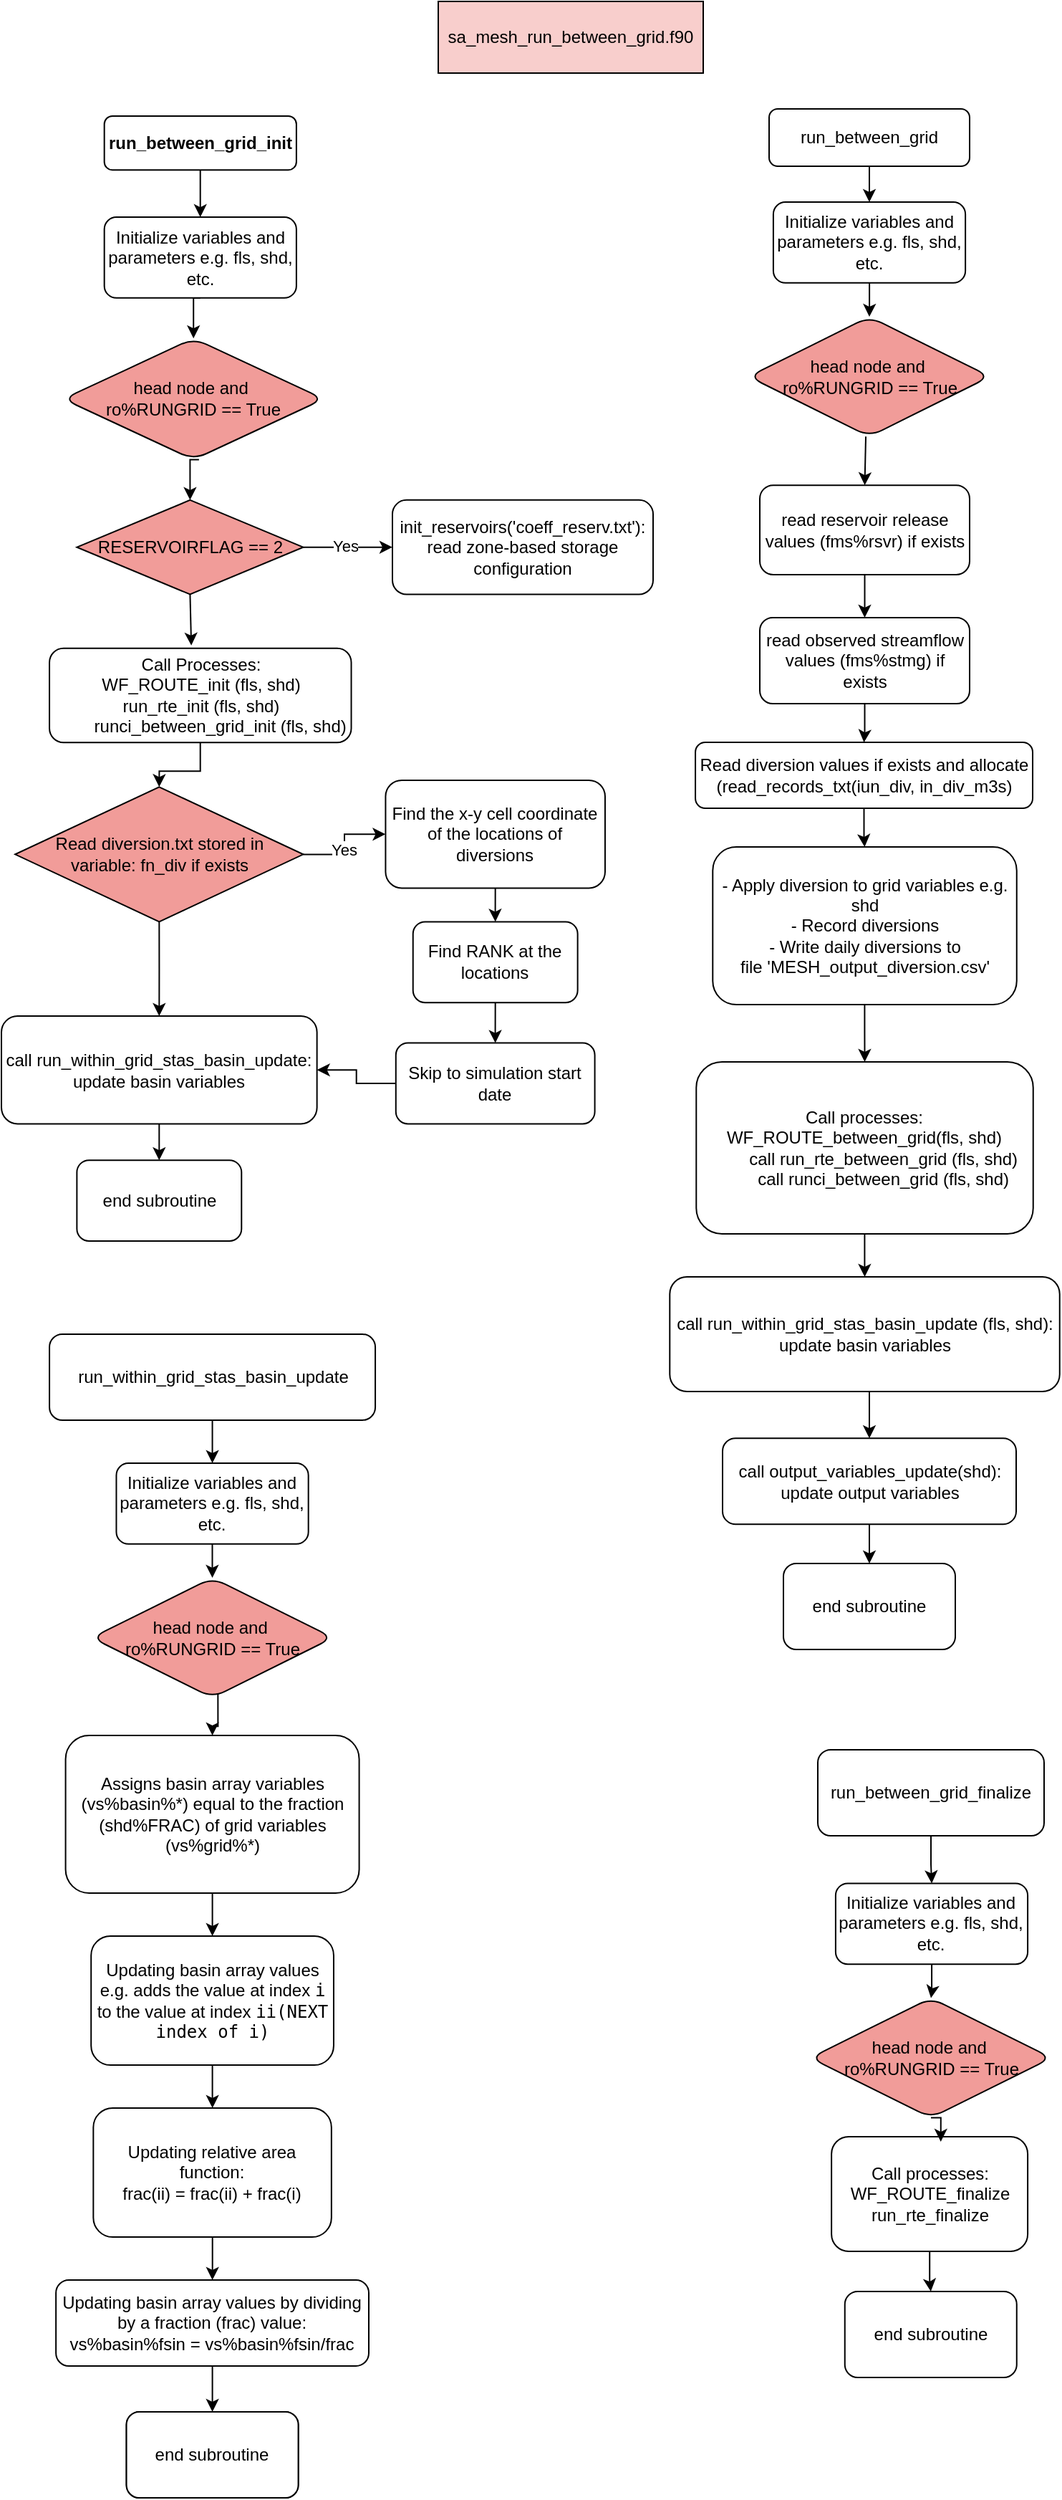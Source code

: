 <mxfile version="24.7.12">
  <diagram name="Page-1" id="10xUOoZB6ZYBFLNR_NRF">
    <mxGraphModel dx="977" dy="370" grid="1" gridSize="10" guides="1" tooltips="1" connect="1" arrows="1" fold="1" page="1" pageScale="1" pageWidth="850" pageHeight="1100" math="0" shadow="0">
      <root>
        <mxCell id="0" />
        <mxCell id="1" parent="0" />
        <mxCell id="wEJVVZ1OubtGXcDkp_JM-1" value="sa_mesh_run_between_grid.f90" style="rounded=0;whiteSpace=wrap;html=1;fillColor=#F8CECC;" parent="1" vertex="1">
          <mxGeometry x="325" y="10" width="185" height="50" as="geometry" />
        </mxCell>
        <mxCell id="7oljmgm_8Q_aeO7kgqim-68" value="" style="group" vertex="1" connectable="0" parent="1">
          <mxGeometry x="20" y="90" width="455" height="785.0" as="geometry" />
        </mxCell>
        <mxCell id="7oljmgm_8Q_aeO7kgqim-2" value="" style="edgeStyle=orthogonalEdgeStyle;rounded=0;orthogonalLoop=1;jettySize=auto;html=1;" edge="1" parent="7oljmgm_8Q_aeO7kgqim-68" source="wEJVVZ1OubtGXcDkp_JM-2" target="7oljmgm_8Q_aeO7kgqim-1">
          <mxGeometry relative="1" as="geometry" />
        </mxCell>
        <mxCell id="wEJVVZ1OubtGXcDkp_JM-2" value="run_between_grid_init" style="rounded=1;whiteSpace=wrap;html=1;fontStyle=1" parent="7oljmgm_8Q_aeO7kgqim-68" vertex="1">
          <mxGeometry x="71.842" width="134.105" height="37.605" as="geometry" />
        </mxCell>
        <mxCell id="wEJVVZ1OubtGXcDkp_JM-3" value="init_reservoirs(&#39;coeff_reserv.txt&#39;):&lt;div&gt;read zone-based storage configuration&lt;/div&gt;" style="whiteSpace=wrap;html=1;rounded=1;" parent="7oljmgm_8Q_aeO7kgqim-68" vertex="1">
          <mxGeometry x="273" y="267.934" width="182.0" height="65.808" as="geometry" />
        </mxCell>
        <mxCell id="7oljmgm_8Q_aeO7kgqim-8" style="edgeStyle=orthogonalEdgeStyle;rounded=0;orthogonalLoop=1;jettySize=auto;html=1;exitX=1;exitY=0.5;exitDx=0;exitDy=0;entryX=0;entryY=0.5;entryDx=0;entryDy=0;" edge="1" parent="7oljmgm_8Q_aeO7kgqim-68" source="wEJVVZ1OubtGXcDkp_JM-5" target="wEJVVZ1OubtGXcDkp_JM-3">
          <mxGeometry relative="1" as="geometry" />
        </mxCell>
        <mxCell id="7oljmgm_8Q_aeO7kgqim-9" value="Yes" style="edgeLabel;html=1;align=center;verticalAlign=middle;resizable=0;points=[];" vertex="1" connectable="0" parent="7oljmgm_8Q_aeO7kgqim-8">
          <mxGeometry x="-0.056" y="1" relative="1" as="geometry">
            <mxPoint as="offset" />
          </mxGeometry>
        </mxCell>
        <mxCell id="wEJVVZ1OubtGXcDkp_JM-5" value="RESERVOIRFLAG == 2" style="rhombus;whiteSpace=wrap;html=1;fillColor=#F19C99;" parent="7oljmgm_8Q_aeO7kgqim-68" vertex="1">
          <mxGeometry x="52.684" y="267.934" width="158.053" height="65.808" as="geometry" />
        </mxCell>
        <mxCell id="wEJVVZ1OubtGXcDkp_JM-13" value="" style="edgeStyle=orthogonalEdgeStyle;rounded=0;orthogonalLoop=1;jettySize=auto;html=1;entryX=0.5;entryY=0;entryDx=0;entryDy=0;" parent="7oljmgm_8Q_aeO7kgqim-68" source="wEJVVZ1OubtGXcDkp_JM-10" target="7oljmgm_8Q_aeO7kgqim-14" edge="1">
          <mxGeometry relative="1" as="geometry">
            <mxPoint x="138.895" y="465.359" as="targetPoint" />
          </mxGeometry>
        </mxCell>
        <mxCell id="wEJVVZ1OubtGXcDkp_JM-10" value="Call Processes:&lt;div&gt;&lt;div&gt;WF_ROUTE_init&amp;nbsp;(fls, shd)&lt;/div&gt;&lt;div&gt;run_rte_init&amp;nbsp;(fls, shd)&lt;/div&gt;&lt;div&gt;&amp;nbsp; &amp;nbsp; &amp;nbsp; &amp;nbsp; runci_between_grid_init&amp;nbsp;(fls, shd)&lt;/div&gt;&lt;/div&gt;" style="rounded=1;whiteSpace=wrap;html=1;" parent="7oljmgm_8Q_aeO7kgqim-68" vertex="1">
          <mxGeometry x="33.526" y="371.347" width="210.737" height="65.808" as="geometry" />
        </mxCell>
        <mxCell id="wEJVVZ1OubtGXcDkp_JM-14" value="Find the x-y cell coordinate of the locations of diversions" style="whiteSpace=wrap;html=1;rounded=1;" parent="7oljmgm_8Q_aeO7kgqim-68" vertex="1">
          <mxGeometry x="268.21" y="463.479" width="153.263" height="75.21" as="geometry" />
        </mxCell>
        <mxCell id="wEJVVZ1OubtGXcDkp_JM-24" value="" style="edgeStyle=orthogonalEdgeStyle;rounded=0;orthogonalLoop=1;jettySize=auto;html=1;" parent="7oljmgm_8Q_aeO7kgqim-68" source="wEJVVZ1OubtGXcDkp_JM-21" target="wEJVVZ1OubtGXcDkp_JM-23" edge="1">
          <mxGeometry relative="1" as="geometry" />
        </mxCell>
        <mxCell id="wEJVVZ1OubtGXcDkp_JM-21" value="call run_within_grid_stas_basin_update:&lt;div&gt;update basin variables&lt;/div&gt;" style="whiteSpace=wrap;html=1;rounded=1;" parent="7oljmgm_8Q_aeO7kgqim-68" vertex="1">
          <mxGeometry y="628" width="220.316" height="75.21" as="geometry" />
        </mxCell>
        <mxCell id="wEJVVZ1OubtGXcDkp_JM-23" value="end subroutine" style="whiteSpace=wrap;html=1;rounded=1;" parent="7oljmgm_8Q_aeO7kgqim-68" vertex="1">
          <mxGeometry x="52.684" y="728.593" width="114.947" height="56.407" as="geometry" />
        </mxCell>
        <mxCell id="Qatt-AjyccafXuUgTQb3-5" style="edgeStyle=orthogonalEdgeStyle;rounded=0;orthogonalLoop=1;jettySize=auto;html=1;entryX=0.5;entryY=0;entryDx=0;entryDy=0;" parent="7oljmgm_8Q_aeO7kgqim-68" target="wEJVVZ1OubtGXcDkp_JM-5" edge="1">
          <mxGeometry relative="1" as="geometry">
            <mxPoint x="137.937" y="239.731" as="sourcePoint" />
          </mxGeometry>
        </mxCell>
        <mxCell id="7oljmgm_8Q_aeO7kgqim-11" style="edgeStyle=orthogonalEdgeStyle;rounded=0;orthogonalLoop=1;jettySize=auto;html=1;exitX=0.5;exitY=1;exitDx=0;exitDy=0;entryX=0.5;entryY=0;entryDx=0;entryDy=0;" edge="1" parent="7oljmgm_8Q_aeO7kgqim-68" source="7oljmgm_8Q_aeO7kgqim-1" target="7oljmgm_8Q_aeO7kgqim-4">
          <mxGeometry relative="1" as="geometry" />
        </mxCell>
        <mxCell id="7oljmgm_8Q_aeO7kgqim-1" value="Initialize variables and parameters e.g. fls, shd, etc." style="rounded=1;whiteSpace=wrap;html=1;" vertex="1" parent="7oljmgm_8Q_aeO7kgqim-68">
          <mxGeometry x="71.842" y="70.509" width="134.105" height="56.407" as="geometry" />
        </mxCell>
        <mxCell id="7oljmgm_8Q_aeO7kgqim-4" value="head node and&amp;nbsp;&lt;div&gt;ro%RUNGRID == True&lt;/div&gt;" style="rhombus;whiteSpace=wrap;html=1;rounded=1;fillColor=#F19C99;" vertex="1" parent="7oljmgm_8Q_aeO7kgqim-68">
          <mxGeometry x="43.105" y="155.12" width="182.0" height="84.611" as="geometry" />
        </mxCell>
        <mxCell id="7oljmgm_8Q_aeO7kgqim-7" style="edgeStyle=orthogonalEdgeStyle;rounded=0;orthogonalLoop=1;jettySize=auto;html=1;exitX=0.5;exitY=1;exitDx=0;exitDy=0;entryX=0.47;entryY=-0.029;entryDx=0;entryDy=0;entryPerimeter=0;" edge="1" parent="7oljmgm_8Q_aeO7kgqim-68" source="wEJVVZ1OubtGXcDkp_JM-5" target="wEJVVZ1OubtGXcDkp_JM-10">
          <mxGeometry relative="1" as="geometry" />
        </mxCell>
        <mxCell id="7oljmgm_8Q_aeO7kgqim-16" style="edgeStyle=orthogonalEdgeStyle;rounded=0;orthogonalLoop=1;jettySize=auto;html=1;exitX=0.5;exitY=1;exitDx=0;exitDy=0;entryX=0.5;entryY=0;entryDx=0;entryDy=0;" edge="1" parent="7oljmgm_8Q_aeO7kgqim-68" source="7oljmgm_8Q_aeO7kgqim-14" target="wEJVVZ1OubtGXcDkp_JM-21">
          <mxGeometry relative="1" as="geometry" />
        </mxCell>
        <mxCell id="7oljmgm_8Q_aeO7kgqim-18" value="" style="edgeStyle=orthogonalEdgeStyle;rounded=0;orthogonalLoop=1;jettySize=auto;html=1;" edge="1" parent="7oljmgm_8Q_aeO7kgqim-68" source="7oljmgm_8Q_aeO7kgqim-14" target="wEJVVZ1OubtGXcDkp_JM-14">
          <mxGeometry relative="1" as="geometry" />
        </mxCell>
        <mxCell id="7oljmgm_8Q_aeO7kgqim-19" value="Yes" style="edgeLabel;html=1;align=center;verticalAlign=middle;resizable=0;points=[];" vertex="1" connectable="0" parent="7oljmgm_8Q_aeO7kgqim-18">
          <mxGeometry x="-0.089" y="1" relative="1" as="geometry">
            <mxPoint as="offset" />
          </mxGeometry>
        </mxCell>
        <mxCell id="7oljmgm_8Q_aeO7kgqim-14" value="Read&amp;nbsp;diversion.txt stored in variable:&amp;nbsp;fn_div if exists" style="rhombus;whiteSpace=wrap;html=1;fillColor=#F19C99;" vertex="1" parent="7oljmgm_8Q_aeO7kgqim-68">
          <mxGeometry x="9.579" y="468.18" width="201.158" height="94.012" as="geometry" />
        </mxCell>
        <mxCell id="wEJVVZ1OubtGXcDkp_JM-19" value="Skip to simulation start date" style="whiteSpace=wrap;html=1;rounded=1;" parent="7oljmgm_8Q_aeO7kgqim-68" vertex="1">
          <mxGeometry x="275.394" y="646.801" width="138.895" height="56.407" as="geometry" />
        </mxCell>
        <mxCell id="7oljmgm_8Q_aeO7kgqim-17" style="edgeStyle=orthogonalEdgeStyle;rounded=0;orthogonalLoop=1;jettySize=auto;html=1;exitX=0;exitY=0.5;exitDx=0;exitDy=0;entryX=1;entryY=0.5;entryDx=0;entryDy=0;" edge="1" parent="7oljmgm_8Q_aeO7kgqim-68" source="wEJVVZ1OubtGXcDkp_JM-19" target="wEJVVZ1OubtGXcDkp_JM-21">
          <mxGeometry relative="1" as="geometry" />
        </mxCell>
        <mxCell id="wEJVVZ1OubtGXcDkp_JM-16" value="Find RANK at the locations" style="whiteSpace=wrap;html=1;rounded=1;" parent="7oljmgm_8Q_aeO7kgqim-68" vertex="1">
          <mxGeometry x="287.368" y="562.192" width="114.947" height="56.407" as="geometry" />
        </mxCell>
        <mxCell id="wEJVVZ1OubtGXcDkp_JM-20" value="" style="edgeStyle=orthogonalEdgeStyle;rounded=0;orthogonalLoop=1;jettySize=auto;html=1;exitX=0.5;exitY=1;exitDx=0;exitDy=0;" parent="7oljmgm_8Q_aeO7kgqim-68" source="wEJVVZ1OubtGXcDkp_JM-16" target="wEJVVZ1OubtGXcDkp_JM-19" edge="1">
          <mxGeometry relative="1" as="geometry">
            <mxPoint x="324.655" y="526.883" as="sourcePoint" />
          </mxGeometry>
        </mxCell>
        <mxCell id="wEJVVZ1OubtGXcDkp_JM-17" value="" style="edgeStyle=orthogonalEdgeStyle;rounded=0;orthogonalLoop=1;jettySize=auto;html=1;exitX=0.5;exitY=1;exitDx=0;exitDy=0;" parent="7oljmgm_8Q_aeO7kgqim-68" source="wEJVVZ1OubtGXcDkp_JM-14" target="wEJVVZ1OubtGXcDkp_JM-16" edge="1">
          <mxGeometry relative="1" as="geometry">
            <mxPoint x="535.427" y="489.279" as="sourcePoint" />
          </mxGeometry>
        </mxCell>
        <mxCell id="7oljmgm_8Q_aeO7kgqim-69" value="" style="group" vertex="1" connectable="0" parent="1">
          <mxGeometry x="53.53" y="940" width="227.5" height="812" as="geometry" />
        </mxCell>
        <mxCell id="7oljmgm_8Q_aeO7kgqim-61" style="edgeStyle=orthogonalEdgeStyle;rounded=0;orthogonalLoop=1;jettySize=auto;html=1;exitX=0.5;exitY=1;exitDx=0;exitDy=0;entryX=0.5;entryY=0;entryDx=0;entryDy=0;" edge="1" parent="7oljmgm_8Q_aeO7kgqim-69" source="Qatt-AjyccafXuUgTQb3-1" target="7oljmgm_8Q_aeO7kgqim-55">
          <mxGeometry relative="1" as="geometry" />
        </mxCell>
        <mxCell id="Qatt-AjyccafXuUgTQb3-1" value="run_within_grid_stas_basin_update" style="rounded=1;whiteSpace=wrap;html=1;" parent="7oljmgm_8Q_aeO7kgqim-69" vertex="1">
          <mxGeometry width="227.5" height="60" as="geometry" />
        </mxCell>
        <mxCell id="Qatt-AjyccafXuUgTQb3-12" value="" style="edgeStyle=orthogonalEdgeStyle;rounded=0;orthogonalLoop=1;jettySize=auto;html=1;exitX=0.523;exitY=0.92;exitDx=0;exitDy=0;exitPerimeter=0;" parent="7oljmgm_8Q_aeO7kgqim-69" source="7oljmgm_8Q_aeO7kgqim-56" target="Qatt-AjyccafXuUgTQb3-11" edge="1">
          <mxGeometry relative="1" as="geometry">
            <mxPoint x="113.798" y="250" as="sourcePoint" />
          </mxGeometry>
        </mxCell>
        <mxCell id="Qatt-AjyccafXuUgTQb3-14" value="" style="edgeStyle=orthogonalEdgeStyle;rounded=0;orthogonalLoop=1;jettySize=auto;html=1;" parent="7oljmgm_8Q_aeO7kgqim-69" source="Qatt-AjyccafXuUgTQb3-11" target="Qatt-AjyccafXuUgTQb3-13" edge="1">
          <mxGeometry relative="1" as="geometry" />
        </mxCell>
        <mxCell id="Qatt-AjyccafXuUgTQb3-11" value="Assigns basin array variables (vs%basin%*) equal to the fraction (shd%FRAC) of grid variables (vs%grid%*)" style="whiteSpace=wrap;html=1;rounded=1;" parent="7oljmgm_8Q_aeO7kgqim-69" vertex="1">
          <mxGeometry x="11.26" y="280" width="205" height="110" as="geometry" />
        </mxCell>
        <mxCell id="Qatt-AjyccafXuUgTQb3-16" value="" style="edgeStyle=orthogonalEdgeStyle;rounded=0;orthogonalLoop=1;jettySize=auto;html=1;" parent="7oljmgm_8Q_aeO7kgqim-69" source="Qatt-AjyccafXuUgTQb3-13" target="Qatt-AjyccafXuUgTQb3-15" edge="1">
          <mxGeometry relative="1" as="geometry" />
        </mxCell>
        <mxCell id="Qatt-AjyccafXuUgTQb3-13" value="Updating basin array values&lt;div&gt;e.g. a&lt;span style=&quot;background-color: initial;&quot;&gt;dds the value at index &lt;/span&gt;&lt;code style=&quot;background-color: initial;&quot;&gt;i&lt;/code&gt;&lt;span style=&quot;background-color: initial;&quot;&gt; to the value at index &lt;/span&gt;&lt;code style=&quot;background-color: initial;&quot;&gt;ii(NEXT index of i)&lt;br&gt;&lt;/code&gt;&lt;/div&gt;" style="whiteSpace=wrap;html=1;rounded=1;" parent="7oljmgm_8Q_aeO7kgqim-69" vertex="1">
          <mxGeometry x="29.08" y="420" width="169.37" height="90" as="geometry" />
        </mxCell>
        <mxCell id="Qatt-AjyccafXuUgTQb3-18" value="" style="edgeStyle=orthogonalEdgeStyle;rounded=0;orthogonalLoop=1;jettySize=auto;html=1;" parent="7oljmgm_8Q_aeO7kgqim-69" source="Qatt-AjyccafXuUgTQb3-15" target="Qatt-AjyccafXuUgTQb3-17" edge="1">
          <mxGeometry relative="1" as="geometry" />
        </mxCell>
        <mxCell id="Qatt-AjyccafXuUgTQb3-15" value="Updating relative area function:&lt;div&gt;frac(ii) = frac(ii) + frac(i)&lt;br&gt;&lt;/div&gt;" style="whiteSpace=wrap;html=1;rounded=1;" parent="7oljmgm_8Q_aeO7kgqim-69" vertex="1">
          <mxGeometry x="30.64" y="540" width="166.25" height="90" as="geometry" />
        </mxCell>
        <mxCell id="Qatt-AjyccafXuUgTQb3-26" value="" style="edgeStyle=orthogonalEdgeStyle;rounded=0;orthogonalLoop=1;jettySize=auto;html=1;" parent="7oljmgm_8Q_aeO7kgqim-69" source="Qatt-AjyccafXuUgTQb3-17" target="Qatt-AjyccafXuUgTQb3-25" edge="1">
          <mxGeometry relative="1" as="geometry" />
        </mxCell>
        <mxCell id="Qatt-AjyccafXuUgTQb3-17" value="Updating basin array values by dividing by a fraction (frac) value:&lt;br&gt;vs%basin%fsin = vs%basin%fsin/frac" style="whiteSpace=wrap;html=1;rounded=1;" parent="7oljmgm_8Q_aeO7kgqim-69" vertex="1">
          <mxGeometry x="4.54" y="660" width="218.43" height="60" as="geometry" />
        </mxCell>
        <mxCell id="Qatt-AjyccafXuUgTQb3-25" value="end subroutine" style="whiteSpace=wrap;html=1;rounded=1;" parent="7oljmgm_8Q_aeO7kgqim-69" vertex="1">
          <mxGeometry x="53.75" y="752" width="120" height="60" as="geometry" />
        </mxCell>
        <mxCell id="Qatt-AjyccafXuUgTQb3-27" value="end subroutine" style="whiteSpace=wrap;html=1;rounded=1;" parent="7oljmgm_8Q_aeO7kgqim-69" vertex="1">
          <mxGeometry x="53.75" y="752" width="120" height="60" as="geometry" />
        </mxCell>
        <mxCell id="7oljmgm_8Q_aeO7kgqim-62" style="edgeStyle=orthogonalEdgeStyle;rounded=0;orthogonalLoop=1;jettySize=auto;html=1;entryX=0.5;entryY=0;entryDx=0;entryDy=0;" edge="1" parent="7oljmgm_8Q_aeO7kgqim-69" source="7oljmgm_8Q_aeO7kgqim-55" target="7oljmgm_8Q_aeO7kgqim-56">
          <mxGeometry relative="1" as="geometry" />
        </mxCell>
        <mxCell id="7oljmgm_8Q_aeO7kgqim-55" value="Initialize variables and parameters e.g. fls, shd, etc." style="rounded=1;whiteSpace=wrap;html=1;" vertex="1" parent="7oljmgm_8Q_aeO7kgqim-69">
          <mxGeometry x="46.702" y="89.999" width="134.105" height="56.407" as="geometry" />
        </mxCell>
        <mxCell id="7oljmgm_8Q_aeO7kgqim-56" value="head node and&amp;nbsp;&lt;div&gt;ro%RUNGRID == True&lt;/div&gt;" style="rhombus;whiteSpace=wrap;html=1;rounded=1;fillColor=#F19C99;" vertex="1" parent="7oljmgm_8Q_aeO7kgqim-69">
          <mxGeometry x="29.5" y="170" width="168.5" height="83.59" as="geometry" />
        </mxCell>
        <mxCell id="7oljmgm_8Q_aeO7kgqim-70" value="" style="group" vertex="1" connectable="0" parent="1">
          <mxGeometry x="584.75" y="1230" width="168.5" height="438" as="geometry" />
        </mxCell>
        <mxCell id="Qatt-AjyccafXuUgTQb3-21" value="" style="edgeStyle=orthogonalEdgeStyle;rounded=0;orthogonalLoop=1;jettySize=auto;html=1;" parent="7oljmgm_8Q_aeO7kgqim-70" source="Qatt-AjyccafXuUgTQb3-19" edge="1" target="7oljmgm_8Q_aeO7kgqim-63">
          <mxGeometry relative="1" as="geometry">
            <mxPoint x="83.25" y="92" as="targetPoint" />
          </mxGeometry>
        </mxCell>
        <mxCell id="Qatt-AjyccafXuUgTQb3-19" value="run_between_grid_finalize" style="rounded=1;whiteSpace=wrap;html=1;" parent="7oljmgm_8Q_aeO7kgqim-70" vertex="1">
          <mxGeometry x="5.25" width="158" height="60" as="geometry" />
        </mxCell>
        <mxCell id="Qatt-AjyccafXuUgTQb3-29" value="" style="edgeStyle=orthogonalEdgeStyle;rounded=0;orthogonalLoop=1;jettySize=auto;html=1;" parent="7oljmgm_8Q_aeO7kgqim-70" source="Qatt-AjyccafXuUgTQb3-23" target="Qatt-AjyccafXuUgTQb3-28" edge="1">
          <mxGeometry relative="1" as="geometry" />
        </mxCell>
        <mxCell id="Qatt-AjyccafXuUgTQb3-23" value="Call processes:&lt;div&gt;&lt;div&gt;WF_ROUTE_finalize&lt;/div&gt;&lt;div&gt;&lt;span style=&quot;background-color: initial;&quot;&gt;run_rte_finalize&lt;/span&gt;&lt;/div&gt;&lt;/div&gt;" style="whiteSpace=wrap;html=1;rounded=1;" parent="7oljmgm_8Q_aeO7kgqim-70" vertex="1">
          <mxGeometry x="14.81" y="270" width="137" height="80" as="geometry" />
        </mxCell>
        <mxCell id="Qatt-AjyccafXuUgTQb3-28" value="end subroutine" style="whiteSpace=wrap;html=1;rounded=1;" parent="7oljmgm_8Q_aeO7kgqim-70" vertex="1">
          <mxGeometry x="24.13" y="378" width="120" height="60" as="geometry" />
        </mxCell>
        <mxCell id="7oljmgm_8Q_aeO7kgqim-65" style="edgeStyle=orthogonalEdgeStyle;rounded=0;orthogonalLoop=1;jettySize=auto;html=1;entryX=0.5;entryY=0;entryDx=0;entryDy=0;" edge="1" parent="7oljmgm_8Q_aeO7kgqim-70" source="7oljmgm_8Q_aeO7kgqim-63" target="7oljmgm_8Q_aeO7kgqim-64">
          <mxGeometry relative="1" as="geometry" />
        </mxCell>
        <mxCell id="7oljmgm_8Q_aeO7kgqim-63" value="Initialize variables and parameters e.g. fls, shd, etc." style="rounded=1;whiteSpace=wrap;html=1;" vertex="1" parent="7oljmgm_8Q_aeO7kgqim-70">
          <mxGeometry x="17.702" y="93.209" width="134.105" height="56.407" as="geometry" />
        </mxCell>
        <mxCell id="7oljmgm_8Q_aeO7kgqim-64" value="head node and&amp;nbsp;&lt;div&gt;ro%RUNGRID == True&lt;/div&gt;" style="rhombus;whiteSpace=wrap;html=1;rounded=1;fillColor=#F19C99;" vertex="1" parent="7oljmgm_8Q_aeO7kgqim-70">
          <mxGeometry y="173.21" width="168.5" height="83.59" as="geometry" />
        </mxCell>
        <mxCell id="7oljmgm_8Q_aeO7kgqim-66" style="edgeStyle=orthogonalEdgeStyle;rounded=0;orthogonalLoop=1;jettySize=auto;html=1;exitX=0.5;exitY=1;exitDx=0;exitDy=0;entryX=0.557;entryY=0.044;entryDx=0;entryDy=0;entryPerimeter=0;" edge="1" parent="7oljmgm_8Q_aeO7kgqim-70" source="7oljmgm_8Q_aeO7kgqim-64" target="Qatt-AjyccafXuUgTQb3-23">
          <mxGeometry relative="1" as="geometry" />
        </mxCell>
        <mxCell id="7oljmgm_8Q_aeO7kgqim-71" value="" style="group" vertex="1" connectable="0" parent="1">
          <mxGeometry x="486.64" y="85" width="272.24" height="1075" as="geometry" />
        </mxCell>
        <mxCell id="7oljmgm_8Q_aeO7kgqim-22" style="edgeStyle=orthogonalEdgeStyle;rounded=0;orthogonalLoop=1;jettySize=auto;html=1;entryX=0.5;entryY=0;entryDx=0;entryDy=0;" edge="1" parent="7oljmgm_8Q_aeO7kgqim-71" source="wEJVVZ1OubtGXcDkp_JM-25" target="7oljmgm_8Q_aeO7kgqim-21">
          <mxGeometry relative="1" as="geometry" />
        </mxCell>
        <mxCell id="wEJVVZ1OubtGXcDkp_JM-25" value="run_between_grid" style="rounded=1;whiteSpace=wrap;html=1;" parent="7oljmgm_8Q_aeO7kgqim-71" vertex="1">
          <mxGeometry x="69.36" width="140" height="40" as="geometry" />
        </mxCell>
        <mxCell id="7oljmgm_8Q_aeO7kgqim-51" style="edgeStyle=orthogonalEdgeStyle;rounded=0;orthogonalLoop=1;jettySize=auto;html=1;entryX=0.5;entryY=0;entryDx=0;entryDy=0;" edge="1" parent="7oljmgm_8Q_aeO7kgqim-71" source="7oljmgm_8Q_aeO7kgqim-21" target="7oljmgm_8Q_aeO7kgqim-50">
          <mxGeometry relative="1" as="geometry" />
        </mxCell>
        <mxCell id="7oljmgm_8Q_aeO7kgqim-21" value="Initialize variables and parameters e.g. fls, shd, etc." style="rounded=1;whiteSpace=wrap;html=1;" vertex="1" parent="7oljmgm_8Q_aeO7kgqim-71">
          <mxGeometry x="72.312" y="64.999" width="134.105" height="56.407" as="geometry" />
        </mxCell>
        <mxCell id="7oljmgm_8Q_aeO7kgqim-50" value="head node and&amp;nbsp;&lt;div&gt;ro%RUNGRID == True&lt;/div&gt;" style="rhombus;whiteSpace=wrap;html=1;rounded=1;fillColor=#F19C99;" vertex="1" parent="7oljmgm_8Q_aeO7kgqim-71">
          <mxGeometry x="55.11" y="145" width="168.5" height="83.59" as="geometry" />
        </mxCell>
        <mxCell id="wEJVVZ1OubtGXcDkp_JM-29" value="" style="edgeStyle=orthogonalEdgeStyle;rounded=0;orthogonalLoop=1;jettySize=auto;html=1;" parent="7oljmgm_8Q_aeO7kgqim-71" source="wEJVVZ1OubtGXcDkp_JM-26" target="wEJVVZ1OubtGXcDkp_JM-28" edge="1">
          <mxGeometry relative="1" as="geometry" />
        </mxCell>
        <mxCell id="wEJVVZ1OubtGXcDkp_JM-26" value="read reservoir release values (fms%rsvr) if exists" style="whiteSpace=wrap;html=1;rounded=1;" parent="7oljmgm_8Q_aeO7kgqim-71" vertex="1">
          <mxGeometry x="62.87" y="262.59" width="146.49" height="62.41" as="geometry" />
        </mxCell>
        <mxCell id="wEJVVZ1OubtGXcDkp_JM-31" value="" style="edgeStyle=orthogonalEdgeStyle;rounded=0;orthogonalLoop=1;jettySize=auto;html=1;" parent="7oljmgm_8Q_aeO7kgqim-71" source="wEJVVZ1OubtGXcDkp_JM-28" target="wEJVVZ1OubtGXcDkp_JM-30" edge="1">
          <mxGeometry relative="1" as="geometry" />
        </mxCell>
        <mxCell id="wEJVVZ1OubtGXcDkp_JM-28" value="read observed streamflow values (fms%stmg) if exists" style="whiteSpace=wrap;html=1;rounded=1;" parent="7oljmgm_8Q_aeO7kgqim-71" vertex="1">
          <mxGeometry x="62.87" y="355" width="146.49" height="60" as="geometry" />
        </mxCell>
        <mxCell id="wEJVVZ1OubtGXcDkp_JM-33" value="" style="edgeStyle=orthogonalEdgeStyle;rounded=0;orthogonalLoop=1;jettySize=auto;html=1;" parent="7oljmgm_8Q_aeO7kgqim-71" source="wEJVVZ1OubtGXcDkp_JM-30" target="wEJVVZ1OubtGXcDkp_JM-32" edge="1">
          <mxGeometry relative="1" as="geometry" />
        </mxCell>
        <mxCell id="wEJVVZ1OubtGXcDkp_JM-30" value="Read diversion values if exists and allocate&lt;div&gt;(read_records_txt(iun_div, in_div_m3s)&lt;/div&gt;" style="whiteSpace=wrap;html=1;rounded=1;" parent="7oljmgm_8Q_aeO7kgqim-71" vertex="1">
          <mxGeometry x="17.89" y="442" width="235.49" height="46" as="geometry" />
        </mxCell>
        <mxCell id="wEJVVZ1OubtGXcDkp_JM-35" value="" style="edgeStyle=orthogonalEdgeStyle;rounded=0;orthogonalLoop=1;jettySize=auto;html=1;" parent="7oljmgm_8Q_aeO7kgqim-71" target="wEJVVZ1OubtGXcDkp_JM-34" edge="1">
          <mxGeometry relative="1" as="geometry">
            <mxPoint x="149.749" y="685" as="sourcePoint" />
          </mxGeometry>
        </mxCell>
        <mxCell id="7oljmgm_8Q_aeO7kgqim-52" style="edgeStyle=orthogonalEdgeStyle;rounded=0;orthogonalLoop=1;jettySize=auto;html=1;entryX=0.5;entryY=0;entryDx=0;entryDy=0;" edge="1" parent="7oljmgm_8Q_aeO7kgqim-71" source="wEJVVZ1OubtGXcDkp_JM-32" target="wEJVVZ1OubtGXcDkp_JM-34">
          <mxGeometry relative="1" as="geometry" />
        </mxCell>
        <mxCell id="wEJVVZ1OubtGXcDkp_JM-32" value="- Apply diversion to grid variables e.g. shd&lt;div&gt;- Record diversions&lt;/div&gt;&lt;div&gt;- Write daily diversions to file&amp;nbsp;&#39;MESH_output_diversion.csv&#39;&lt;/div&gt;" style="whiteSpace=wrap;html=1;rounded=1;" parent="7oljmgm_8Q_aeO7kgqim-71" vertex="1">
          <mxGeometry x="30" y="515" width="212.24" height="110" as="geometry" />
        </mxCell>
        <mxCell id="wEJVVZ1OubtGXcDkp_JM-38" style="edgeStyle=orthogonalEdgeStyle;rounded=0;orthogonalLoop=1;jettySize=auto;html=1;entryX=0.5;entryY=0;entryDx=0;entryDy=0;" parent="7oljmgm_8Q_aeO7kgqim-71" source="wEJVVZ1OubtGXcDkp_JM-34" edge="1" target="wEJVVZ1OubtGXcDkp_JM-37">
          <mxGeometry relative="1" as="geometry">
            <mxPoint x="134.37" y="832.59" as="targetPoint" />
          </mxGeometry>
        </mxCell>
        <mxCell id="wEJVVZ1OubtGXcDkp_JM-34" value="&lt;div&gt;Call processes:&lt;/div&gt;&lt;div&gt;WF_ROUTE_between_grid(fls, shd)&lt;/div&gt;&lt;div&gt;&amp;nbsp; &amp;nbsp; &amp;nbsp; &amp;nbsp; call run_rte_between_grid&amp;nbsp;(fls, shd)&lt;/div&gt;&lt;div&gt;&amp;nbsp; &amp;nbsp; &amp;nbsp; &amp;nbsp; call runci_between_grid&amp;nbsp;(fls, shd)&lt;/div&gt;" style="whiteSpace=wrap;html=1;rounded=1;" parent="7oljmgm_8Q_aeO7kgqim-71" vertex="1">
          <mxGeometry x="18.5" y="665" width="235.24" height="120" as="geometry" />
        </mxCell>
        <mxCell id="7oljmgm_8Q_aeO7kgqim-53" style="edgeStyle=orthogonalEdgeStyle;rounded=0;orthogonalLoop=1;jettySize=auto;html=1;exitX=0.5;exitY=1;exitDx=0;exitDy=0;entryX=0.5;entryY=0;entryDx=0;entryDy=0;" edge="1" parent="7oljmgm_8Q_aeO7kgqim-71" source="wEJVVZ1OubtGXcDkp_JM-37" target="wEJVVZ1OubtGXcDkp_JM-39">
          <mxGeometry relative="1" as="geometry" />
        </mxCell>
        <mxCell id="wEJVVZ1OubtGXcDkp_JM-37" value="call run_within_grid_stas_basin_update (fls, shd):&lt;div&gt;update basin variables&lt;/div&gt;" style="whiteSpace=wrap;html=1;rounded=1;" parent="7oljmgm_8Q_aeO7kgqim-71" vertex="1">
          <mxGeometry y="815" width="272.24" height="80" as="geometry" />
        </mxCell>
        <mxCell id="wEJVVZ1OubtGXcDkp_JM-43" value="" style="edgeStyle=orthogonalEdgeStyle;rounded=0;orthogonalLoop=1;jettySize=auto;html=1;exitX=0.5;exitY=1;exitDx=0;exitDy=0;" parent="7oljmgm_8Q_aeO7kgqim-71" target="wEJVVZ1OubtGXcDkp_JM-41" edge="1" source="wEJVVZ1OubtGXcDkp_JM-39">
          <mxGeometry relative="1" as="geometry">
            <mxPoint x="134.37" y="992.59" as="sourcePoint" />
          </mxGeometry>
        </mxCell>
        <mxCell id="wEJVVZ1OubtGXcDkp_JM-39" value="call output_variables_update(shd):&lt;div&gt;update output variables&lt;/div&gt;" style="whiteSpace=wrap;html=1;rounded=1;" parent="7oljmgm_8Q_aeO7kgqim-71" vertex="1">
          <mxGeometry x="36.86" y="927.59" width="205" height="60" as="geometry" />
        </mxCell>
        <mxCell id="wEJVVZ1OubtGXcDkp_JM-41" value="end subroutine" style="whiteSpace=wrap;html=1;rounded=1;" parent="7oljmgm_8Q_aeO7kgqim-71" vertex="1">
          <mxGeometry x="79.36" y="1015" width="120" height="60" as="geometry" />
        </mxCell>
        <mxCell id="Qatt-AjyccafXuUgTQb3-7" style="edgeStyle=orthogonalEdgeStyle;rounded=0;orthogonalLoop=1;jettySize=auto;html=1;exitX=0.5;exitY=1;exitDx=0;exitDy=0;entryX=0.5;entryY=0;entryDx=0;entryDy=0;" parent="7oljmgm_8Q_aeO7kgqim-71" target="wEJVVZ1OubtGXcDkp_JM-26" edge="1">
          <mxGeometry relative="1" as="geometry">
            <mxPoint x="136.87" y="228.59" as="sourcePoint" />
          </mxGeometry>
        </mxCell>
      </root>
    </mxGraphModel>
  </diagram>
</mxfile>
